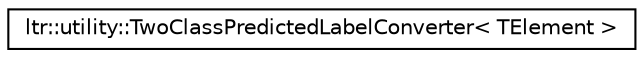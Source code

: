 digraph G
{
  edge [fontname="Helvetica",fontsize="10",labelfontname="Helvetica",labelfontsize="10"];
  node [fontname="Helvetica",fontsize="10",shape=record];
  rankdir="LR";
  Node1 [label="ltr::utility::TwoClassPredictedLabelConverter\< TElement \>",height=0.2,width=0.4,color="black", fillcolor="white", style="filled",URL="$classltr_1_1utility_1_1_two_class_predicted_label_converter.html"];
}
